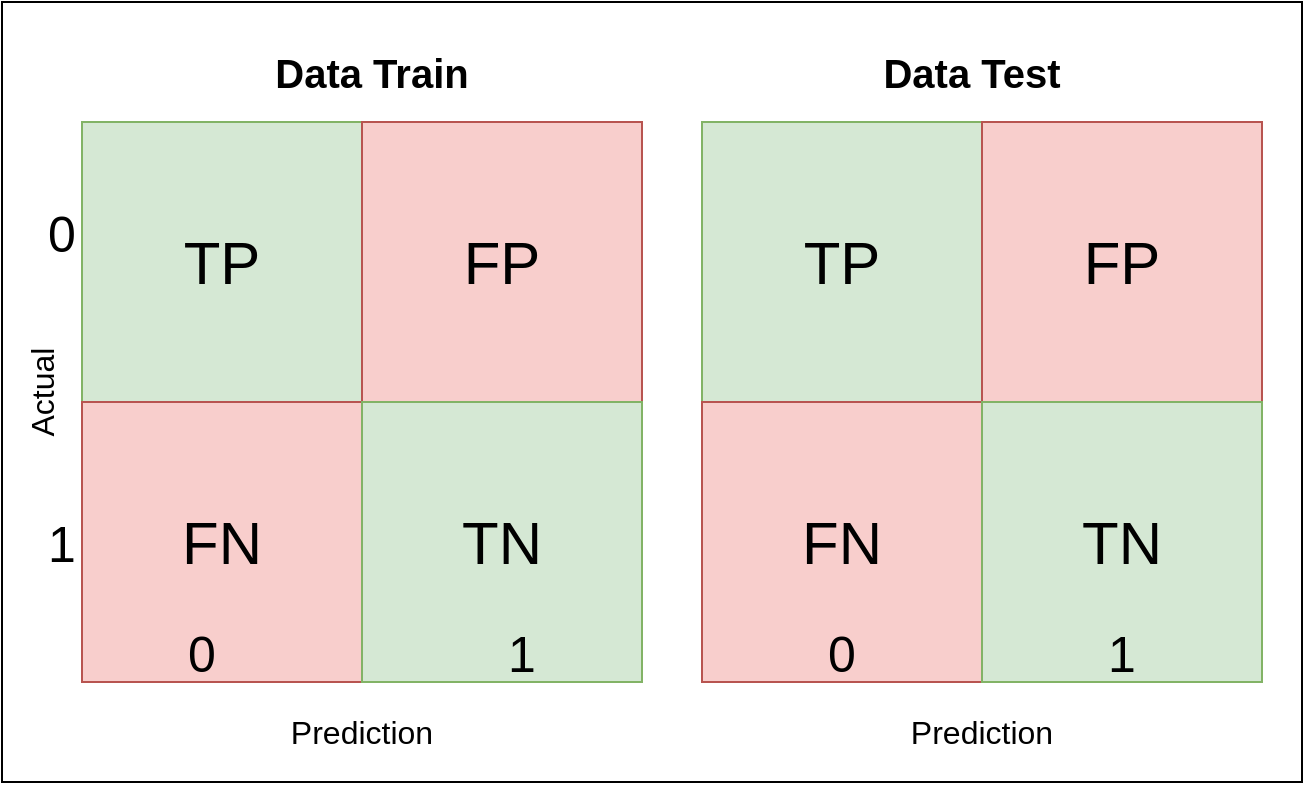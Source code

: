 <mxfile version="15.4.0" type="device"><diagram id="QaWWdmzbDHi1MTkwaqmp" name="Page-1"><mxGraphModel dx="941" dy="525" grid="1" gridSize="10" guides="1" tooltips="1" connect="1" arrows="1" fold="1" page="1" pageScale="1" pageWidth="850" pageHeight="1100" math="0" shadow="0"><root><mxCell id="0"/><mxCell id="1" parent="0"/><mxCell id="PGtvmlHL9kNgKyZIalga-33" value="" style="group" vertex="1" connectable="0" parent="1"><mxGeometry x="210" y="120" width="650" height="390" as="geometry"/></mxCell><mxCell id="PGtvmlHL9kNgKyZIalga-23" value="" style="rounded=0;whiteSpace=wrap;html=1;container=0;" vertex="1" parent="PGtvmlHL9kNgKyZIalga-33"><mxGeometry width="650" height="390" as="geometry"/></mxCell><mxCell id="PGtvmlHL9kNgKyZIalga-1" value="" style="whiteSpace=wrap;html=1;aspect=fixed;fillColor=#d5e8d4;strokeColor=#82b366;container=0;" vertex="1" parent="PGtvmlHL9kNgKyZIalga-33"><mxGeometry x="40" y="60" width="140" height="140" as="geometry"/></mxCell><mxCell id="PGtvmlHL9kNgKyZIalga-4" value="" style="whiteSpace=wrap;html=1;aspect=fixed;fillColor=#f8cecc;strokeColor=#b85450;container=0;" vertex="1" parent="PGtvmlHL9kNgKyZIalga-33"><mxGeometry x="180" y="60" width="140" height="140" as="geometry"/></mxCell><mxCell id="PGtvmlHL9kNgKyZIalga-5" value="" style="whiteSpace=wrap;html=1;aspect=fixed;fillColor=#f8cecc;strokeColor=#b85450;container=0;" vertex="1" parent="PGtvmlHL9kNgKyZIalga-33"><mxGeometry x="40" y="200" width="140" height="140" as="geometry"/></mxCell><mxCell id="PGtvmlHL9kNgKyZIalga-6" value="" style="whiteSpace=wrap;html=1;aspect=fixed;fillColor=#d5e8d4;strokeColor=#82b366;container=0;" vertex="1" parent="PGtvmlHL9kNgKyZIalga-33"><mxGeometry x="180" y="200" width="140" height="140" as="geometry"/></mxCell><mxCell id="PGtvmlHL9kNgKyZIalga-7" value="" style="whiteSpace=wrap;html=1;aspect=fixed;fillColor=#d5e8d4;strokeColor=#82b366;container=0;" vertex="1" parent="PGtvmlHL9kNgKyZIalga-33"><mxGeometry x="350" y="60" width="140" height="140" as="geometry"/></mxCell><mxCell id="PGtvmlHL9kNgKyZIalga-8" value="" style="whiteSpace=wrap;html=1;aspect=fixed;fillColor=#f8cecc;strokeColor=#b85450;container=0;" vertex="1" parent="PGtvmlHL9kNgKyZIalga-33"><mxGeometry x="490" y="60" width="140" height="140" as="geometry"/></mxCell><mxCell id="PGtvmlHL9kNgKyZIalga-9" value="" style="whiteSpace=wrap;html=1;aspect=fixed;fillColor=#f8cecc;strokeColor=#b85450;container=0;" vertex="1" parent="PGtvmlHL9kNgKyZIalga-33"><mxGeometry x="350" y="200" width="140" height="140" as="geometry"/></mxCell><mxCell id="PGtvmlHL9kNgKyZIalga-10" value="" style="whiteSpace=wrap;html=1;aspect=fixed;fillColor=#d5e8d4;strokeColor=#82b366;container=0;" vertex="1" parent="PGtvmlHL9kNgKyZIalga-33"><mxGeometry x="490" y="200" width="140" height="140" as="geometry"/></mxCell><mxCell id="PGtvmlHL9kNgKyZIalga-11" value="&lt;b&gt;&lt;font style=&quot;font-size: 20px&quot;&gt;Data Train&lt;/font&gt;&lt;/b&gt;" style="text;html=1;strokeColor=none;fillColor=none;align=center;verticalAlign=middle;whiteSpace=wrap;rounded=0;container=0;" vertex="1" parent="PGtvmlHL9kNgKyZIalga-33"><mxGeometry x="130" y="20" width="110" height="30" as="geometry"/></mxCell><mxCell id="PGtvmlHL9kNgKyZIalga-12" value="&lt;b&gt;&lt;font style=&quot;font-size: 20px&quot;&gt;Data Test&lt;/font&gt;&lt;/b&gt;" style="text;html=1;strokeColor=none;fillColor=none;align=center;verticalAlign=middle;whiteSpace=wrap;rounded=0;container=0;" vertex="1" parent="PGtvmlHL9kNgKyZIalga-33"><mxGeometry x="430" y="20" width="110" height="30" as="geometry"/></mxCell><mxCell id="PGtvmlHL9kNgKyZIalga-13" value="&lt;font style=&quot;font-size: 16px&quot;&gt;Prediction&lt;/font&gt;" style="text;html=1;strokeColor=none;fillColor=none;align=center;verticalAlign=middle;whiteSpace=wrap;rounded=0;container=0;" vertex="1" parent="PGtvmlHL9kNgKyZIalga-33"><mxGeometry x="150" y="350" width="60" height="30" as="geometry"/></mxCell><mxCell id="PGtvmlHL9kNgKyZIalga-14" value="&lt;font style=&quot;font-size: 16px&quot;&gt;Prediction&lt;/font&gt;" style="text;html=1;strokeColor=none;fillColor=none;align=center;verticalAlign=middle;whiteSpace=wrap;rounded=0;container=0;" vertex="1" parent="PGtvmlHL9kNgKyZIalga-33"><mxGeometry x="460" y="350" width="60" height="30" as="geometry"/></mxCell><mxCell id="PGtvmlHL9kNgKyZIalga-15" value="&lt;font style=&quot;font-size: 16px&quot;&gt;Actual&lt;/font&gt;" style="text;html=1;strokeColor=none;fillColor=none;align=center;verticalAlign=middle;whiteSpace=wrap;rounded=0;rotation=-90;container=0;" vertex="1" parent="PGtvmlHL9kNgKyZIalga-33"><mxGeometry x="-10" y="180" width="60" height="30" as="geometry"/></mxCell><mxCell id="PGtvmlHL9kNgKyZIalga-16" value="&lt;font style=&quot;font-size: 25px&quot;&gt;0&lt;/font&gt;" style="text;html=1;strokeColor=none;fillColor=none;align=center;verticalAlign=middle;whiteSpace=wrap;rounded=0;container=0;" vertex="1" parent="PGtvmlHL9kNgKyZIalga-33"><mxGeometry x="70" y="310" width="60" height="30" as="geometry"/></mxCell><mxCell id="PGtvmlHL9kNgKyZIalga-17" value="&lt;font style=&quot;font-size: 25px&quot;&gt;1&lt;/font&gt;" style="text;html=1;strokeColor=none;fillColor=none;align=center;verticalAlign=middle;whiteSpace=wrap;rounded=0;container=0;" vertex="1" parent="PGtvmlHL9kNgKyZIalga-33"><mxGeometry x="230" y="310" width="60" height="30" as="geometry"/></mxCell><mxCell id="PGtvmlHL9kNgKyZIalga-18" value="&lt;font style=&quot;font-size: 25px&quot;&gt;1&lt;/font&gt;" style="text;html=1;strokeColor=none;fillColor=none;align=center;verticalAlign=middle;whiteSpace=wrap;rounded=0;container=0;" vertex="1" parent="PGtvmlHL9kNgKyZIalga-33"><mxGeometry y="255" width="60" height="30" as="geometry"/></mxCell><mxCell id="PGtvmlHL9kNgKyZIalga-19" value="&lt;font style=&quot;font-size: 25px&quot;&gt;0&lt;/font&gt;" style="text;html=1;strokeColor=none;fillColor=none;align=center;verticalAlign=middle;whiteSpace=wrap;rounded=0;container=0;" vertex="1" parent="PGtvmlHL9kNgKyZIalga-33"><mxGeometry y="100" width="60" height="30" as="geometry"/></mxCell><mxCell id="PGtvmlHL9kNgKyZIalga-20" value="&lt;font style=&quot;font-size: 25px&quot;&gt;0&lt;/font&gt;" style="text;html=1;strokeColor=none;fillColor=none;align=center;verticalAlign=middle;whiteSpace=wrap;rounded=0;container=0;" vertex="1" parent="PGtvmlHL9kNgKyZIalga-33"><mxGeometry x="390" y="310" width="60" height="30" as="geometry"/></mxCell><mxCell id="PGtvmlHL9kNgKyZIalga-21" value="&lt;font style=&quot;font-size: 25px&quot;&gt;1&lt;/font&gt;" style="text;html=1;strokeColor=none;fillColor=none;align=center;verticalAlign=middle;whiteSpace=wrap;rounded=0;container=0;" vertex="1" parent="PGtvmlHL9kNgKyZIalga-33"><mxGeometry x="530" y="310" width="60" height="30" as="geometry"/></mxCell><mxCell id="PGtvmlHL9kNgKyZIalga-25" value="&lt;font style=&quot;font-size: 30px&quot;&gt;TP&lt;/font&gt;" style="text;html=1;strokeColor=none;fillColor=none;align=center;verticalAlign=middle;whiteSpace=wrap;rounded=0;" vertex="1" parent="PGtvmlHL9kNgKyZIalga-33"><mxGeometry x="80" y="115" width="60" height="30" as="geometry"/></mxCell><mxCell id="PGtvmlHL9kNgKyZIalga-26" value="&lt;font style=&quot;font-size: 30px&quot;&gt;TP&lt;/font&gt;" style="text;html=1;strokeColor=none;fillColor=none;align=center;verticalAlign=middle;whiteSpace=wrap;rounded=0;" vertex="1" parent="PGtvmlHL9kNgKyZIalga-33"><mxGeometry x="390" y="115" width="60" height="30" as="geometry"/></mxCell><mxCell id="PGtvmlHL9kNgKyZIalga-27" value="&lt;font style=&quot;font-size: 30px&quot;&gt;FP&lt;/font&gt;" style="text;html=1;strokeColor=none;fillColor=none;align=center;verticalAlign=middle;whiteSpace=wrap;rounded=0;" vertex="1" parent="PGtvmlHL9kNgKyZIalga-33"><mxGeometry x="220" y="115" width="60" height="30" as="geometry"/></mxCell><mxCell id="PGtvmlHL9kNgKyZIalga-28" value="&lt;font style=&quot;font-size: 30px&quot;&gt;FP&lt;/font&gt;" style="text;html=1;strokeColor=none;fillColor=none;align=center;verticalAlign=middle;whiteSpace=wrap;rounded=0;" vertex="1" parent="PGtvmlHL9kNgKyZIalga-33"><mxGeometry x="530" y="115" width="60" height="30" as="geometry"/></mxCell><mxCell id="PGtvmlHL9kNgKyZIalga-29" value="&lt;font style=&quot;font-size: 30px&quot;&gt;FN&lt;/font&gt;" style="text;html=1;strokeColor=none;fillColor=none;align=center;verticalAlign=middle;whiteSpace=wrap;rounded=0;" vertex="1" parent="PGtvmlHL9kNgKyZIalga-33"><mxGeometry x="80" y="255" width="60" height="30" as="geometry"/></mxCell><mxCell id="PGtvmlHL9kNgKyZIalga-30" value="&lt;font style=&quot;font-size: 30px&quot;&gt;FN&lt;/font&gt;" style="text;html=1;strokeColor=none;fillColor=none;align=center;verticalAlign=middle;whiteSpace=wrap;rounded=0;" vertex="1" parent="PGtvmlHL9kNgKyZIalga-33"><mxGeometry x="390" y="255" width="60" height="30" as="geometry"/></mxCell><mxCell id="PGtvmlHL9kNgKyZIalga-31" value="&lt;font style=&quot;font-size: 30px&quot;&gt;TN&lt;/font&gt;" style="text;html=1;strokeColor=none;fillColor=none;align=center;verticalAlign=middle;whiteSpace=wrap;rounded=0;" vertex="1" parent="PGtvmlHL9kNgKyZIalga-33"><mxGeometry x="220" y="255" width="60" height="30" as="geometry"/></mxCell><mxCell id="PGtvmlHL9kNgKyZIalga-32" value="&lt;font style=&quot;font-size: 30px&quot;&gt;TN&lt;/font&gt;" style="text;html=1;strokeColor=none;fillColor=none;align=center;verticalAlign=middle;whiteSpace=wrap;rounded=0;" vertex="1" parent="PGtvmlHL9kNgKyZIalga-33"><mxGeometry x="530" y="255" width="60" height="30" as="geometry"/></mxCell></root></mxGraphModel></diagram></mxfile>